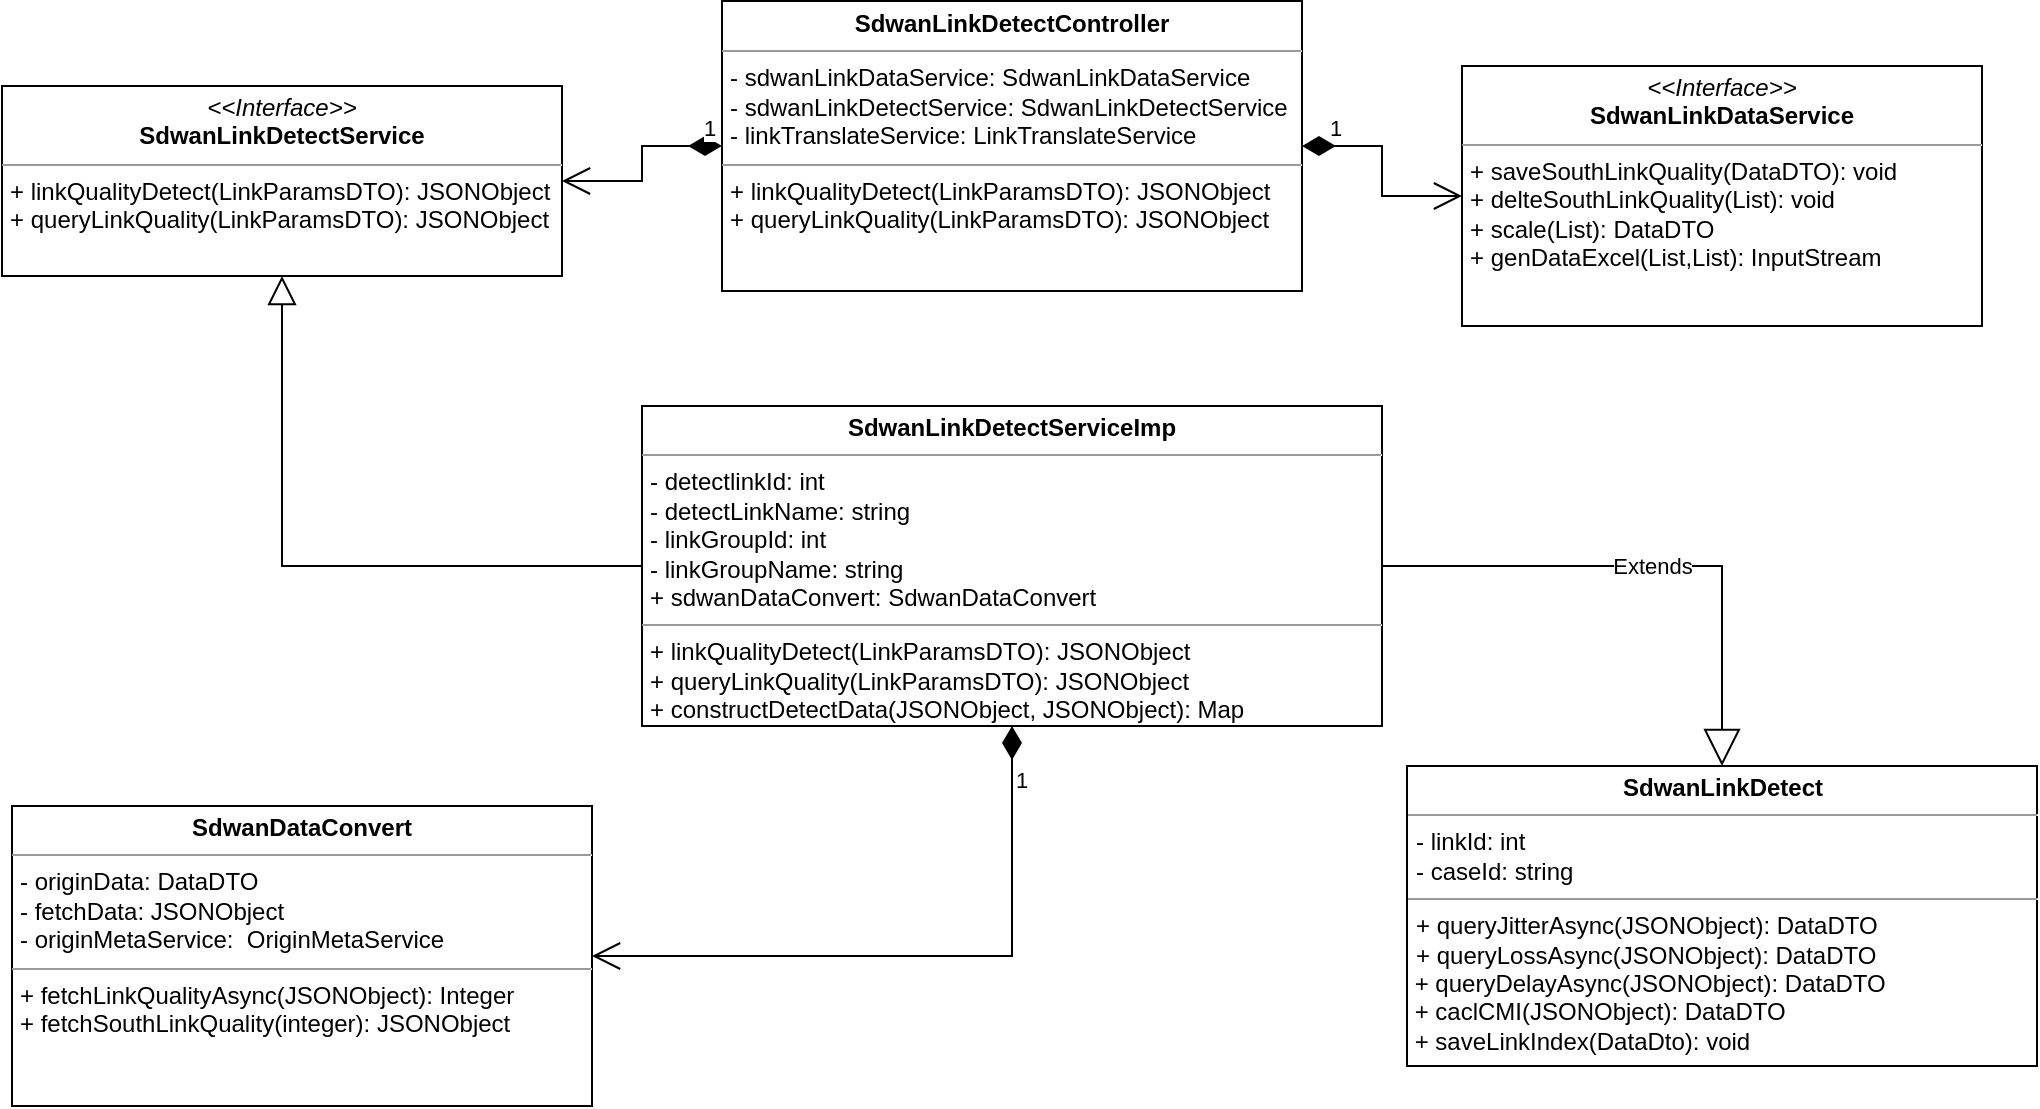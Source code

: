 <mxfile version="20.2.7" type="github">
  <diagram id="aXW2ySA9wljuXu6o23hV" name="第 1 页">
    <mxGraphModel dx="1076" dy="839" grid="1" gridSize="10" guides="1" tooltips="1" connect="1" arrows="1" fold="1" page="1" pageScale="1" pageWidth="827" pageHeight="1169" math="0" shadow="0">
      <root>
        <mxCell id="0" />
        <mxCell id="1" parent="0" />
        <mxCell id="oZT5lS4tC0AtJPevwrB1-15" style="edgeStyle=orthogonalEdgeStyle;rounded=0;orthogonalLoop=1;jettySize=auto;html=1;entryX=0.5;entryY=1;entryDx=0;entryDy=0;exitX=0;exitY=0.5;exitDx=0;exitDy=0;endArrow=block;endFill=0;endSize=12;" edge="1" parent="1" source="oZT5lS4tC0AtJPevwrB1-1" target="oZT5lS4tC0AtJPevwrB1-2">
          <mxGeometry relative="1" as="geometry" />
        </mxCell>
        <mxCell id="oZT5lS4tC0AtJPevwrB1-1" value="&lt;p style=&quot;margin:0px;margin-top:4px;text-align:center;&quot;&gt;&lt;b&gt;SdwanLinkDetectServiceImp&lt;/b&gt;&lt;br&gt;&lt;/p&gt;&lt;hr size=&quot;1&quot;&gt;&lt;p style=&quot;margin:0px;margin-left:4px;&quot;&gt;-&amp;nbsp;detectlinkId:&amp;nbsp;int&lt;/p&gt;&lt;p style=&quot;margin:0px;margin-left:4px;&quot;&gt;-&amp;nbsp;detectLinkName: string&lt;br&gt;&lt;/p&gt;&lt;p style=&quot;margin:0px;margin-left:4px;&quot;&gt;-&amp;nbsp;linkGroupId: int&lt;/p&gt;&lt;p style=&quot;margin:0px;margin-left:4px;&quot;&gt;-&amp;nbsp;linkGroupName: string&lt;/p&gt;&lt;p style=&quot;margin:0px;margin-left:4px;&quot;&gt;+&amp;nbsp;sdwanDataConvert:&amp;nbsp;SdwanDataConvert&lt;/p&gt;&lt;hr size=&quot;1&quot;&gt;&lt;p style=&quot;margin: 0px 0px 0px 4px;&quot;&gt;&lt;/p&gt;&lt;p style=&quot;margin: 0px 0px 0px 4px;&quot;&gt;+&amp;nbsp;linkQualityDetect(LinkParamsDTO): JSONObject&lt;br style=&quot;padding: 0px; margin: 0px;&quot;&gt;+&amp;nbsp;queryLinkQuality(LinkParamsDTO):&amp;nbsp;JSONObject&lt;br&gt;&lt;/p&gt;&lt;p style=&quot;margin: 0px 0px 0px 4px;&quot;&gt;+ constructDetectData(JSONObject, JSONObject): Map&lt;/p&gt;&lt;p style=&quot;margin: 0px 0px 0px 4px;&quot;&gt;&lt;br&gt;&lt;/p&gt;" style="verticalAlign=top;align=left;overflow=fill;fontSize=12;fontFamily=Helvetica;html=1;" vertex="1" parent="1">
          <mxGeometry x="360" y="300" width="370" height="160" as="geometry" />
        </mxCell>
        <mxCell id="oZT5lS4tC0AtJPevwrB1-2" value="&lt;p style=&quot;margin:0px;margin-top:4px;text-align:center;&quot;&gt;&lt;i&gt;&amp;lt;&amp;lt;Interface&amp;gt;&amp;gt;&lt;/i&gt;&lt;br&gt;&lt;span style=&quot;background-color: initial;&quot;&gt;&lt;b&gt;SdwanLinkDetectS&lt;/b&gt;&lt;/span&gt;&lt;b style=&quot;background-color: initial;&quot;&gt;ervice&lt;/b&gt;&lt;/p&gt;&lt;hr size=&quot;1&quot;&gt;&lt;p style=&quot;margin: 0px 0px 0px 4px;&quot;&gt;+&amp;nbsp;linkQualityDetect(LinkParamsDTO): JSONObject&lt;br style=&quot;padding: 0px; margin: 0px;&quot;&gt;+&amp;nbsp;queryLinkQuality(LinkParamsDTO):&amp;nbsp;JSONObject&lt;br&gt;&lt;/p&gt;&lt;p style=&quot;margin:0px;margin-left:4px;&quot;&gt;&lt;/p&gt;" style="verticalAlign=top;align=left;overflow=fill;fontSize=12;fontFamily=Helvetica;html=1;" vertex="1" parent="1">
          <mxGeometry x="40" y="140" width="280" height="95" as="geometry" />
        </mxCell>
        <mxCell id="oZT5lS4tC0AtJPevwrB1-4" value="&lt;p style=&quot;margin:0px;margin-top:4px;text-align:center;&quot;&gt;&lt;span style=&quot;background-color: initial;&quot;&gt;&lt;b&gt;SdwanLinkDetect&lt;/b&gt;&lt;/span&gt;&lt;b style=&quot;background-color: initial;&quot;&gt;Controller&lt;/b&gt;&lt;/p&gt;&lt;hr size=&quot;1&quot;&gt;&lt;p style=&quot;margin: 0px 0px 0px 4px;&quot;&gt;-&amp;nbsp;sdwanLinkDataService:&amp;nbsp;SdwanLinkDataService&lt;/p&gt;&lt;p style=&quot;margin: 0px 0px 0px 4px;&quot;&gt;-&amp;nbsp;sdwanLinkDetectService: SdwanLinkDetectService&lt;/p&gt;&lt;p style=&quot;margin: 0px 0px 0px 4px;&quot;&gt;- linkTranslateService: LinkTranslateService&lt;br&gt;&lt;/p&gt;&lt;hr size=&quot;1&quot;&gt;&lt;p style=&quot;margin: 0px 0px 0px 4px;&quot;&gt;&lt;/p&gt;&lt;p style=&quot;margin: 0px 0px 0px 4px;&quot;&gt;+&amp;nbsp;linkQualityDetect(LinkParamsDTO): JSONObject&lt;br style=&quot;padding: 0px; margin: 0px;&quot;&gt;+&amp;nbsp;queryLinkQuality(LinkParamsDTO):&amp;nbsp;JSONObject&lt;br&gt;&lt;/p&gt;" style="verticalAlign=top;align=left;overflow=fill;fontSize=12;fontFamily=Helvetica;html=1;" vertex="1" parent="1">
          <mxGeometry x="400" y="97.5" width="290" height="145" as="geometry" />
        </mxCell>
        <mxCell id="oZT5lS4tC0AtJPevwrB1-5" value="&lt;p style=&quot;margin:0px;margin-top:4px;text-align:center;&quot;&gt;&lt;span style=&quot;background-color: initial;&quot;&gt;&lt;b&gt;SdwanData&lt;/b&gt;&lt;/span&gt;&lt;b style=&quot;background-color: initial;&quot;&gt;Convert&lt;/b&gt;&lt;/p&gt;&lt;hr size=&quot;1&quot;&gt;&lt;p style=&quot;margin: 0px 0px 0px 4px;&quot;&gt;- originData: DataDTO&lt;/p&gt;&lt;p style=&quot;margin: 0px 0px 0px 4px;&quot;&gt;- fetchData: JSONObject&lt;/p&gt;&lt;p style=&quot;margin: 0px 0px 0px 4px;&quot;&gt;- originMetaService:&amp;nbsp; OriginMetaService&lt;/p&gt;&lt;hr size=&quot;1&quot;&gt;&lt;p style=&quot;margin: 0px 0px 0px 4px;&quot;&gt;&lt;/p&gt;&lt;p style=&quot;margin: 0px 0px 0px 4px;&quot;&gt;+&amp;nbsp;&lt;span style=&quot;background-color: initial;&quot;&gt;fetchLinkQuality&lt;/span&gt;&lt;span style=&quot;background-color: initial;&quot;&gt;Async&lt;/span&gt;&lt;span style=&quot;background-color: initial;&quot;&gt;(JSONObject): Integer&lt;/span&gt;&lt;/p&gt;&lt;p style=&quot;margin: 0px 0px 0px 4px;&quot;&gt;+&amp;nbsp;&lt;span style=&quot;text-align: center;&quot;&gt;fetchSouthLink&lt;/span&gt;&lt;span style=&quot;text-align: center;&quot;&gt;Quality&lt;/span&gt;(integer): JSONObject&lt;br&gt;&lt;/p&gt;" style="verticalAlign=top;align=left;overflow=fill;fontSize=12;fontFamily=Helvetica;html=1;" vertex="1" parent="1">
          <mxGeometry x="45" y="500" width="290" height="150" as="geometry" />
        </mxCell>
        <mxCell id="oZT5lS4tC0AtJPevwrB1-10" value="1" style="endArrow=open;html=1;endSize=12;startArrow=diamondThin;startSize=14;startFill=1;edgeStyle=orthogonalEdgeStyle;align=left;verticalAlign=bottom;rounded=0;exitX=0;exitY=0.5;exitDx=0;exitDy=0;" edge="1" parent="1" source="oZT5lS4tC0AtJPevwrB1-4" target="oZT5lS4tC0AtJPevwrB1-2">
          <mxGeometry x="-0.778" relative="1" as="geometry">
            <mxPoint x="360" y="210" as="sourcePoint" />
            <mxPoint x="520" y="210" as="targetPoint" />
            <mxPoint as="offset" />
          </mxGeometry>
        </mxCell>
        <mxCell id="oZT5lS4tC0AtJPevwrB1-11" value="&lt;p style=&quot;margin:0px;margin-top:4px;text-align:center;&quot;&gt;&lt;i&gt;&amp;lt;&amp;lt;Interface&amp;gt;&amp;gt;&lt;/i&gt;&lt;br&gt;&lt;span style=&quot;background-color: initial;&quot;&gt;&lt;b&gt;SdwanLinkDataS&lt;/b&gt;&lt;/span&gt;&lt;b style=&quot;background-color: initial;&quot;&gt;ervice&lt;/b&gt;&lt;/p&gt;&lt;hr size=&quot;1&quot;&gt;&lt;p style=&quot;margin: 0px 0px 0px 4px;&quot;&gt;+ save&lt;span style=&quot;background-color: initial;&quot;&gt;SouthLink&lt;/span&gt;&lt;span style=&quot;background-color: initial;&quot;&gt;Quality&lt;/span&gt;(DataDTO):&amp;nbsp;void&lt;br style=&quot;padding: 0px; margin: 0px;&quot;&gt;+&amp;nbsp;delte&lt;span style=&quot;background-color: initial;&quot;&gt;SouthLink&lt;/span&gt;&lt;span style=&quot;background-color: initial;&quot;&gt;Quality&lt;/span&gt;(List):&amp;nbsp;void&lt;br&gt;&lt;/p&gt;&lt;p style=&quot;margin: 0px 0px 0px 4px;&quot;&gt;+&amp;nbsp;scale(List):&amp;nbsp;DataDTO&lt;/p&gt;&lt;p style=&quot;margin: 0px 0px 0px 4px;&quot;&gt;+&amp;nbsp;genDataExcel(List,List): InputStream&lt;/p&gt;&lt;p style=&quot;margin:0px;margin-left:4px;&quot;&gt;&lt;/p&gt;" style="verticalAlign=top;align=left;overflow=fill;fontSize=12;fontFamily=Helvetica;html=1;" vertex="1" parent="1">
          <mxGeometry x="770" y="130" width="260" height="130" as="geometry" />
        </mxCell>
        <mxCell id="oZT5lS4tC0AtJPevwrB1-12" value="1" style="endArrow=open;html=1;endSize=12;startArrow=diamondThin;startSize=14;startFill=1;edgeStyle=orthogonalEdgeStyle;align=left;verticalAlign=bottom;rounded=0;exitX=1;exitY=0.5;exitDx=0;exitDy=0;entryX=0;entryY=0.5;entryDx=0;entryDy=0;" edge="1" parent="1" source="oZT5lS4tC0AtJPevwrB1-4" target="oZT5lS4tC0AtJPevwrB1-11">
          <mxGeometry x="-0.778" relative="1" as="geometry">
            <mxPoint x="410" y="157.5" as="sourcePoint" />
            <mxPoint x="330" y="180.059" as="targetPoint" />
            <mxPoint as="offset" />
          </mxGeometry>
        </mxCell>
        <mxCell id="oZT5lS4tC0AtJPevwrB1-16" value="1" style="endArrow=open;html=1;endSize=12;startArrow=diamondThin;startSize=14;startFill=1;edgeStyle=orthogonalEdgeStyle;align=left;verticalAlign=bottom;rounded=0;exitX=0.5;exitY=1;exitDx=0;exitDy=0;entryX=1;entryY=0.5;entryDx=0;entryDy=0;" edge="1" parent="1" source="oZT5lS4tC0AtJPevwrB1-1" target="oZT5lS4tC0AtJPevwrB1-5">
          <mxGeometry x="-0.778" relative="1" as="geometry">
            <mxPoint x="450" y="585.03" as="sourcePoint" />
            <mxPoint x="530" y="607.53" as="targetPoint" />
            <mxPoint as="offset" />
          </mxGeometry>
        </mxCell>
        <mxCell id="oZT5lS4tC0AtJPevwrB1-17" value="&lt;p style=&quot;margin:0px;margin-top:4px;text-align:center;&quot;&gt;&lt;b&gt;SdwanLinkDetect&lt;/b&gt;&lt;br&gt;&lt;/p&gt;&lt;hr size=&quot;1&quot;&gt;&lt;p style=&quot;margin: 0px 0px 0px 4px;&quot;&gt;-&amp;nbsp;linkId:&amp;nbsp;int&lt;/p&gt;&lt;p style=&quot;margin: 0px 0px 0px 4px;&quot;&gt;-&amp;nbsp;caseId: string&lt;br&gt;&lt;/p&gt;&lt;hr size=&quot;1&quot;&gt;&lt;p style=&quot;margin: 0px 0px 0px 4px;&quot;&gt;&lt;/p&gt;&lt;p style=&quot;margin: 0px 0px 0px 4px;&quot;&gt;+ queryJitterAsync(JSONObject): DataDTO&lt;br style=&quot;padding: 0px; margin: 0px;&quot;&gt;+ queryLossAsync(JSONObject): DataDTO&lt;/p&gt;&amp;nbsp;+ queryDelayAsync(JSONObject): DataDTO&lt;br&gt;&amp;nbsp;+ caclCMI(JSONObject): DataDTO&lt;br&gt;&amp;nbsp;+ saveLinkIndex(DataDto): void" style="verticalAlign=top;align=left;overflow=fill;fontSize=12;fontFamily=Helvetica;html=1;" vertex="1" parent="1">
          <mxGeometry x="742.5" y="480" width="315" height="150" as="geometry" />
        </mxCell>
        <mxCell id="oZT5lS4tC0AtJPevwrB1-18" value="Extends" style="endArrow=block;endSize=16;endFill=0;html=1;rounded=0;entryX=0.5;entryY=0;entryDx=0;entryDy=0;exitX=1;exitY=0.5;exitDx=0;exitDy=0;" edge="1" parent="1" source="oZT5lS4tC0AtJPevwrB1-1" target="oZT5lS4tC0AtJPevwrB1-17">
          <mxGeometry width="160" relative="1" as="geometry">
            <mxPoint x="800" y="370" as="sourcePoint" />
            <mxPoint x="960" y="370" as="targetPoint" />
            <Array as="points">
              <mxPoint x="900" y="380" />
            </Array>
          </mxGeometry>
        </mxCell>
      </root>
    </mxGraphModel>
  </diagram>
</mxfile>
